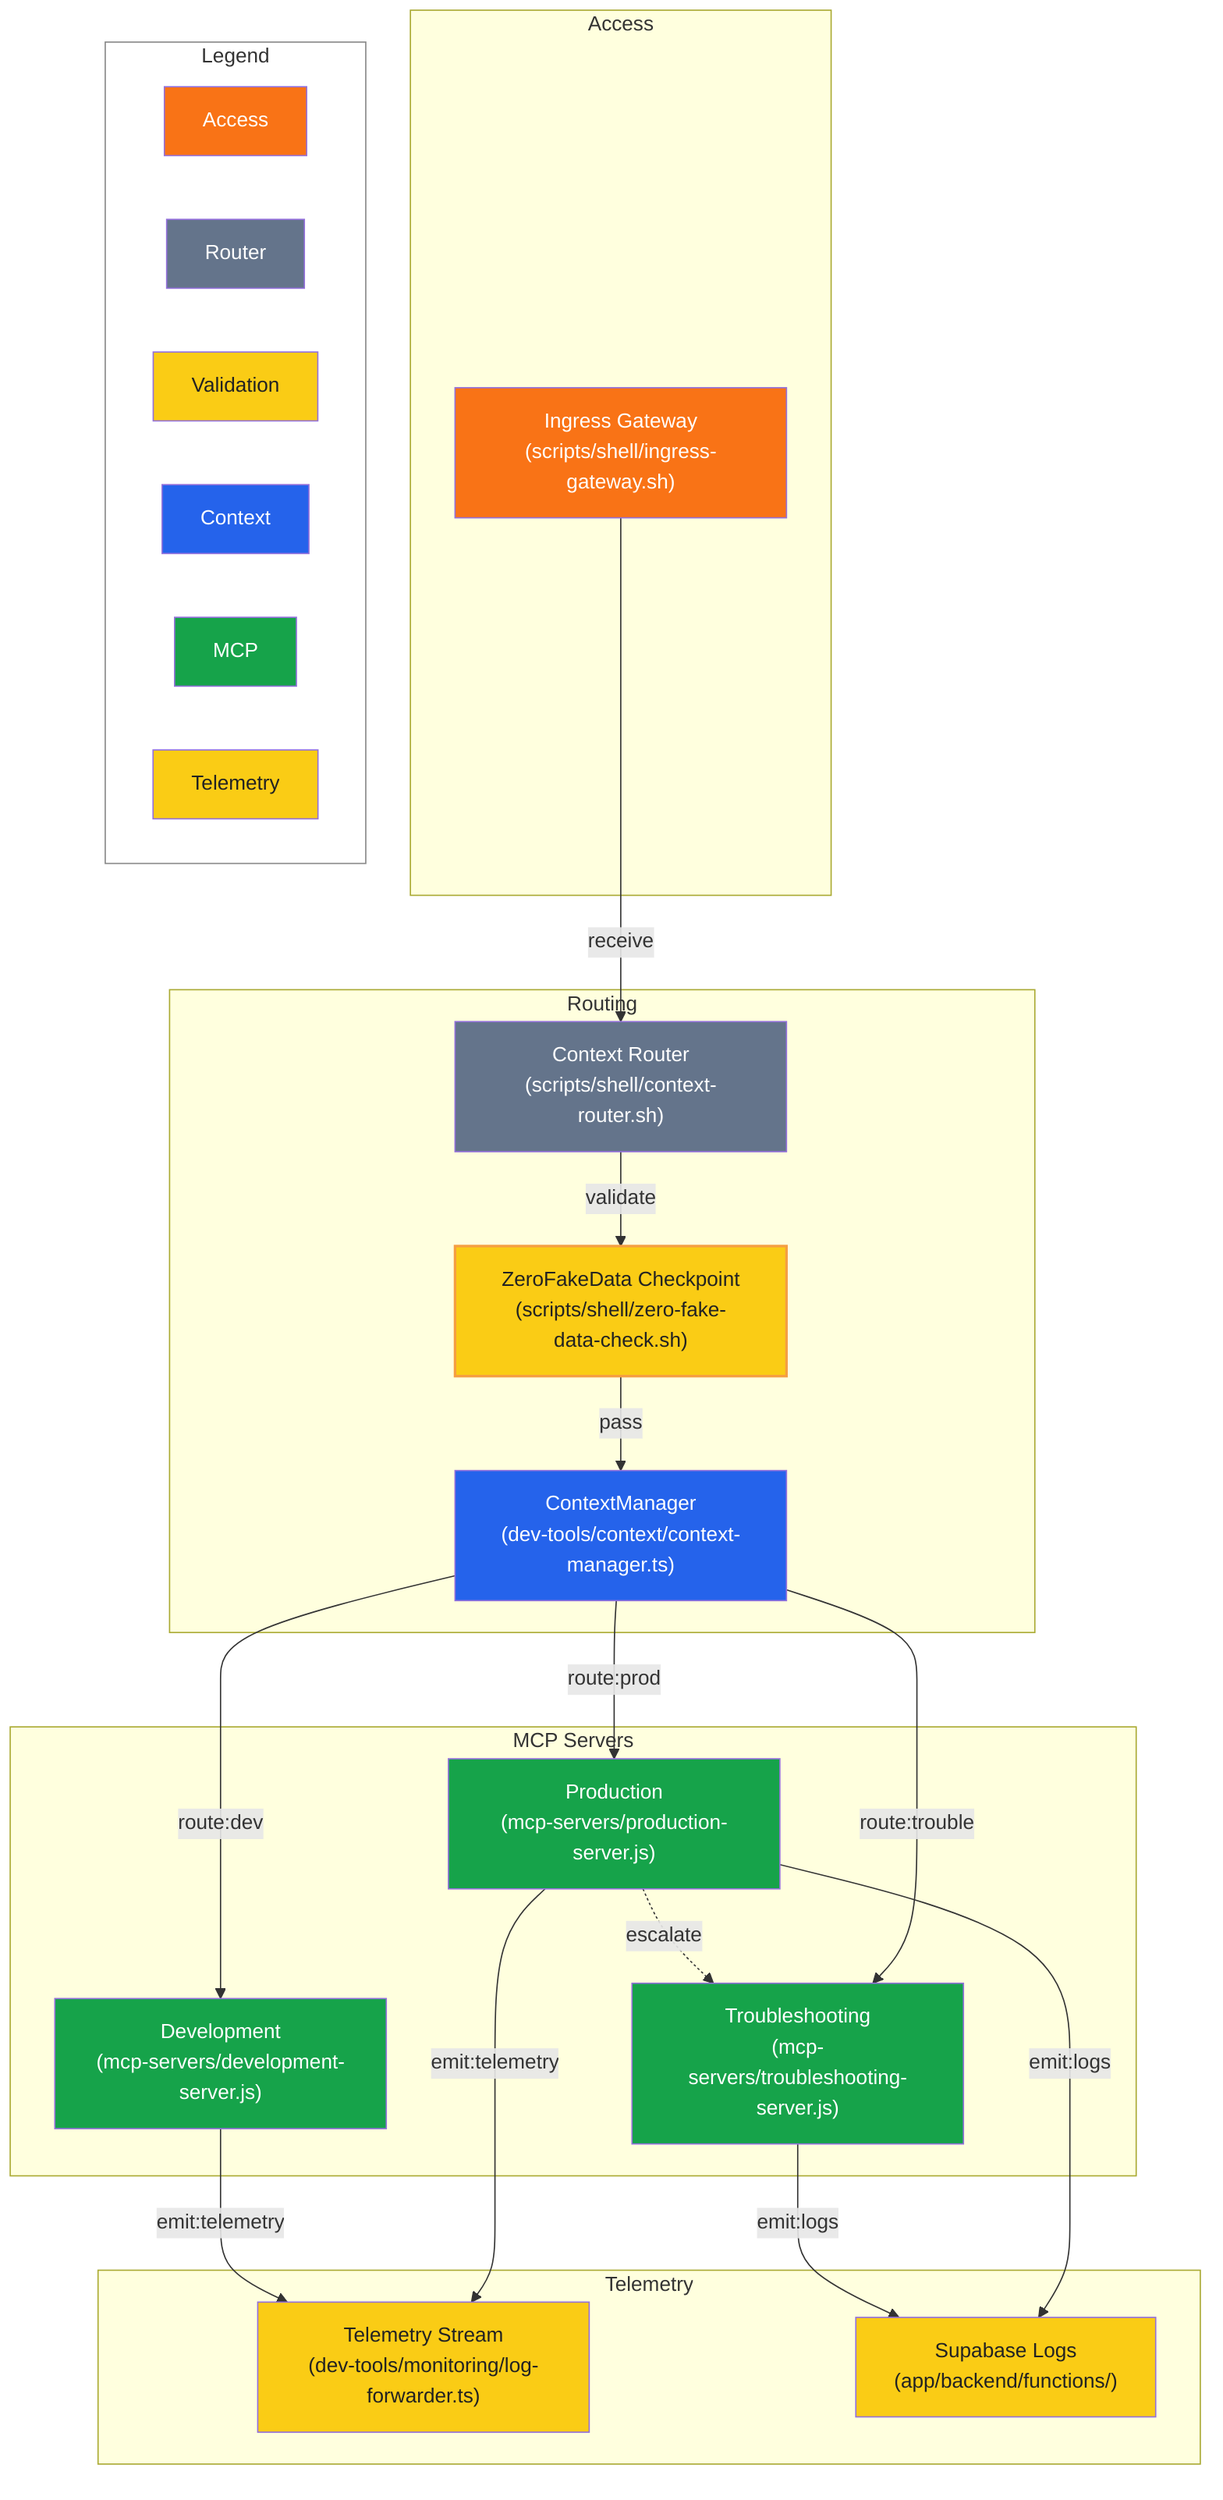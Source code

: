 ---
id: mcp-routing-overview
intent: "Show routing from ingress through the context router to MCP servers and telemetry sinks with validation checkpoints."
context: |
  Node IDs map to stable repo paths so agents can cross-reference scripts quickly. Zero-fake-data validation and ContextManager routing must occur before invoking any MCP server.
---

flowchart TD
  subgraph AccessLayer["Access"]
    direction LR
    INGRESS_GATEWAY["Ingress Gateway\n(scripts/shell/ingress-gateway.sh)"]:::access
  end

  subgraph RoutingLayer["Routing"]
    direction LR
    CONTEXT_ROUTER["Context Router\n(scripts/shell/context-router.sh)"]:::router
    ZERO_FAKE_DATA_CHECK["ZeroFakeData Checkpoint\n(scripts/shell/zero-fake-data-check.sh)"]:::validate
    CONTEXT_MANAGER["ContextManager\n(dev-tools/context/context-manager.ts)"]:::context
  end

  subgraph MCPLayer["MCP Servers"]
    direction LR
    MCP_PROD["Production\n(mcp-servers/production-server.js)"]:::mcp
    MCP_DEV["Development\n(mcp-servers/development-server.js)"]:::mcp
    MCP_TROUBLE["Troubleshooting\n(mcp-servers/troubleshooting-server.js)"]:::mcp
  end

  subgraph TelemetryLayer["Telemetry"]
    direction LR
    TELEMETRY_STREAM["Telemetry Stream\n(dev-tools/monitoring/log-forwarder.ts)"]:::telemetry
    SUPABASE_LOGS["Supabase Logs\n(app/backend/functions/)"]:::telemetry
  end

  INGRESS_GATEWAY -- "receive" --> CONTEXT_ROUTER
  CONTEXT_ROUTER -- "validate" --> ZERO_FAKE_DATA_CHECK
  ZERO_FAKE_DATA_CHECK -- "pass" --> CONTEXT_MANAGER
  CONTEXT_MANAGER -- "route:prod" --> MCP_PROD
  CONTEXT_MANAGER -- "route:dev" --> MCP_DEV
  CONTEXT_MANAGER -- "route:trouble" --> MCP_TROUBLE
  MCP_PROD -- "emit:telemetry" --> TELEMETRY_STREAM
  MCP_PROD -- "emit:logs" --> SUPABASE_LOGS
  MCP_DEV -- "emit:telemetry" --> TELEMETRY_STREAM
  MCP_TROUBLE -- "emit:logs" --> SUPABASE_LOGS
  MCP_PROD -. "escalate" .-> MCP_TROUBLE

  classDef access fill:#f97316,color:#fff;
  classDef router fill:#64748b,color:#fff;
  classDef validate fill:#facc15,color:#222,stroke:#f59e42,stroke-width:2px;
  classDef context fill:#2563eb,color:#fff;
  classDef mcp fill:#16a34a,color:#fff;
  classDef telemetry fill:#facc15,color:#222;

  subgraph Legend["Legend"]
    direction LR
    L1["Access"]
    L2["Router"]
    L3["Validation"]
    L4["Context"]
    L5["MCP"]
    L6["Telemetry"]
    style Legend fill:#fff,stroke:#888,stroke-width:1px
    style L1 fill:#f97316,color:#fff
    style L2 fill:#64748b,color:#fff
    style L3 fill:#facc15,color:#222
    style L4 fill:#2563eb,color:#fff
    style L5 fill:#16a34a,color:#fff
    style L6 fill:#facc15,color:#222
  end